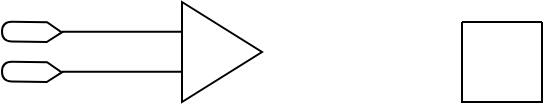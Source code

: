 <mxfile version="24.3.1" type="github">
  <diagram name="Seite-1" id="VNtby4uuGCgCUC4f4gdW">
    <mxGraphModel dx="600" dy="303" grid="1" gridSize="10" guides="1" tooltips="1" connect="1" arrows="1" fold="1" page="1" pageScale="1" pageWidth="827" pageHeight="1169" math="0" shadow="0">
      <root>
        <mxCell id="0" />
        <mxCell id="1" parent="0" />
        <mxCell id="FGn_l6g94r6J0e5TmOLu-1" value="" style="shape=display;whiteSpace=wrap;html=1;rotation=-179;" vertex="1" parent="1">
          <mxGeometry x="170" y="220" width="29.91" height="9.91" as="geometry" />
        </mxCell>
        <mxCell id="FGn_l6g94r6J0e5TmOLu-5" value="" style="triangle;whiteSpace=wrap;html=1;" vertex="1" parent="1">
          <mxGeometry x="260" y="210" width="40" height="50" as="geometry" />
        </mxCell>
        <mxCell id="FGn_l6g94r6J0e5TmOLu-6" value="" style="endArrow=none;html=1;rounded=0;" edge="1" parent="1">
          <mxGeometry width="50" height="50" relative="1" as="geometry">
            <mxPoint x="199.91" y="224.86" as="sourcePoint" />
            <mxPoint x="260" y="224.86" as="targetPoint" />
          </mxGeometry>
        </mxCell>
        <mxCell id="FGn_l6g94r6J0e5TmOLu-7" value="" style="endArrow=none;html=1;rounded=0;" edge="1" parent="1">
          <mxGeometry width="50" height="50" relative="1" as="geometry">
            <mxPoint x="199.91" y="244.86" as="sourcePoint" />
            <mxPoint x="260" y="244.86" as="targetPoint" />
          </mxGeometry>
        </mxCell>
        <mxCell id="FGn_l6g94r6J0e5TmOLu-8" value="" style="swimlane;startSize=0;" vertex="1" collapsed="1" parent="1">
          <mxGeometry x="400" y="220" width="40" height="40" as="geometry">
            <mxRectangle x="400" y="220" width="70" height="69.91" as="alternateBounds" />
          </mxGeometry>
        </mxCell>
        <mxCell id="FGn_l6g94r6J0e5TmOLu-9" value="" style="shape=display;whiteSpace=wrap;html=1;rotation=-179;" vertex="1" parent="1">
          <mxGeometry x="170" y="240" width="29.91" height="9.91" as="geometry" />
        </mxCell>
      </root>
    </mxGraphModel>
  </diagram>
</mxfile>
